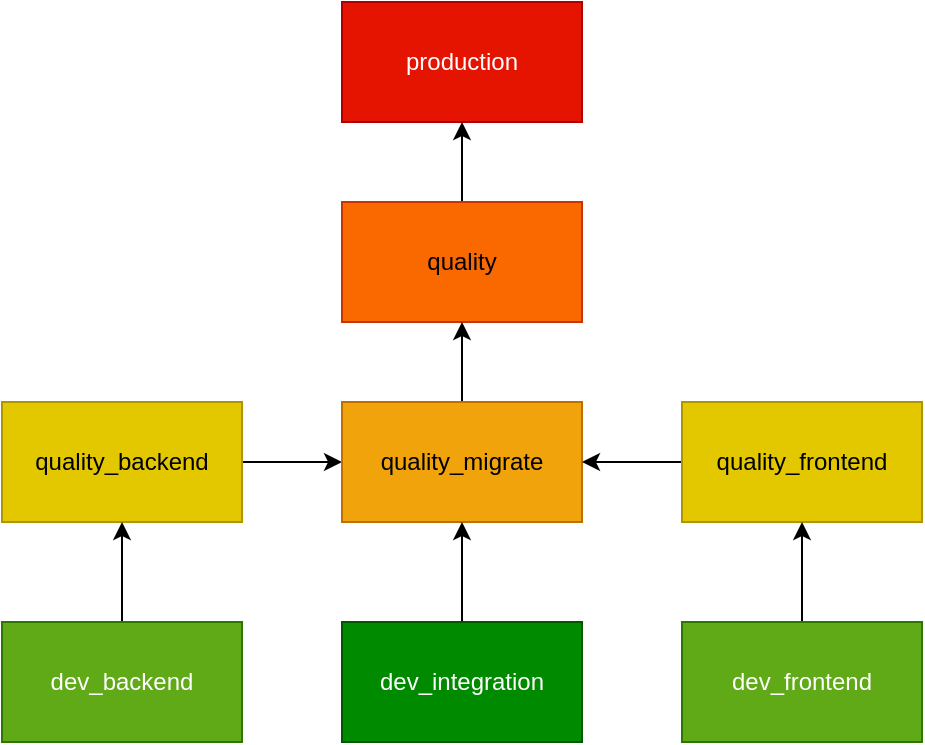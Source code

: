 <mxfile version="23.1.5" type="device" pages="3">
  <diagram name="GIT FLOW" id="JCLkhcMOEwZhy5IWKOIP">
    <mxGraphModel dx="1382" dy="843" grid="1" gridSize="10" guides="1" tooltips="1" connect="1" arrows="1" fold="1" page="1" pageScale="1" pageWidth="827" pageHeight="1169" math="0" shadow="0">
      <root>
        <mxCell id="0" />
        <mxCell id="1" parent="0" />
        <mxCell id="ZwgQJfewim0ANYU6VFGu-1" value="production" style="rounded=0;whiteSpace=wrap;html=1;fillColor=#e51400;fontColor=#ffffff;strokeColor=#B20000;" vertex="1" parent="1">
          <mxGeometry x="310" y="90" width="120" height="60" as="geometry" />
        </mxCell>
        <mxCell id="ZwgQJfewim0ANYU6VFGu-9" style="edgeStyle=orthogonalEdgeStyle;rounded=0;orthogonalLoop=1;jettySize=auto;html=1;" edge="1" parent="1" source="ZwgQJfewim0ANYU6VFGu-2" target="ZwgQJfewim0ANYU6VFGu-1">
          <mxGeometry relative="1" as="geometry" />
        </mxCell>
        <mxCell id="ZwgQJfewim0ANYU6VFGu-2" value="quality" style="rounded=0;whiteSpace=wrap;html=1;fillColor=#fa6800;fontColor=#000000;strokeColor=#C73500;" vertex="1" parent="1">
          <mxGeometry x="310" y="190" width="120" height="60" as="geometry" />
        </mxCell>
        <mxCell id="ZwgQJfewim0ANYU6VFGu-6" style="edgeStyle=orthogonalEdgeStyle;rounded=0;orthogonalLoop=1;jettySize=auto;html=1;" edge="1" parent="1" source="ZwgQJfewim0ANYU6VFGu-3" target="ZwgQJfewim0ANYU6VFGu-4">
          <mxGeometry relative="1" as="geometry" />
        </mxCell>
        <mxCell id="ZwgQJfewim0ANYU6VFGu-3" value="quality_backend" style="rounded=0;whiteSpace=wrap;html=1;fillColor=#e3c800;fontColor=#000000;strokeColor=#B09500;" vertex="1" parent="1">
          <mxGeometry x="140" y="290" width="120" height="60" as="geometry" />
        </mxCell>
        <mxCell id="ZwgQJfewim0ANYU6VFGu-8" style="edgeStyle=orthogonalEdgeStyle;rounded=0;orthogonalLoop=1;jettySize=auto;html=1;" edge="1" parent="1" source="ZwgQJfewim0ANYU6VFGu-4" target="ZwgQJfewim0ANYU6VFGu-2">
          <mxGeometry relative="1" as="geometry" />
        </mxCell>
        <mxCell id="ZwgQJfewim0ANYU6VFGu-4" value="quality_migrate" style="rounded=0;whiteSpace=wrap;html=1;fillColor=#f0a30a;fontColor=#000000;strokeColor=#BD7000;" vertex="1" parent="1">
          <mxGeometry x="310" y="290" width="120" height="60" as="geometry" />
        </mxCell>
        <mxCell id="ZwgQJfewim0ANYU6VFGu-7" style="edgeStyle=orthogonalEdgeStyle;rounded=0;orthogonalLoop=1;jettySize=auto;html=1;" edge="1" parent="1" source="ZwgQJfewim0ANYU6VFGu-5" target="ZwgQJfewim0ANYU6VFGu-4">
          <mxGeometry relative="1" as="geometry" />
        </mxCell>
        <mxCell id="ZwgQJfewim0ANYU6VFGu-5" value="quality_frontend" style="rounded=0;whiteSpace=wrap;html=1;fillColor=#e3c800;fontColor=#000000;strokeColor=#B09500;" vertex="1" parent="1">
          <mxGeometry x="480" y="290" width="120" height="60" as="geometry" />
        </mxCell>
        <mxCell id="ZwgQJfewim0ANYU6VFGu-13" style="edgeStyle=orthogonalEdgeStyle;rounded=0;orthogonalLoop=1;jettySize=auto;html=1;" edge="1" parent="1" source="ZwgQJfewim0ANYU6VFGu-10" target="ZwgQJfewim0ANYU6VFGu-3">
          <mxGeometry relative="1" as="geometry" />
        </mxCell>
        <mxCell id="ZwgQJfewim0ANYU6VFGu-10" value="dev_backend" style="rounded=0;whiteSpace=wrap;html=1;fillColor=#60a917;fontColor=#ffffff;strokeColor=#2D7600;" vertex="1" parent="1">
          <mxGeometry x="140" y="400" width="120" height="60" as="geometry" />
        </mxCell>
        <mxCell id="ZwgQJfewim0ANYU6VFGu-12" style="edgeStyle=orthogonalEdgeStyle;rounded=0;orthogonalLoop=1;jettySize=auto;html=1;" edge="1" parent="1" source="ZwgQJfewim0ANYU6VFGu-11" target="ZwgQJfewim0ANYU6VFGu-5">
          <mxGeometry relative="1" as="geometry" />
        </mxCell>
        <mxCell id="ZwgQJfewim0ANYU6VFGu-11" value="dev_frontend" style="rounded=0;whiteSpace=wrap;html=1;fillColor=#60a917;fontColor=#ffffff;strokeColor=#2D7600;" vertex="1" parent="1">
          <mxGeometry x="480" y="400" width="120" height="60" as="geometry" />
        </mxCell>
        <mxCell id="ZwgQJfewim0ANYU6VFGu-16" style="edgeStyle=orthogonalEdgeStyle;rounded=0;orthogonalLoop=1;jettySize=auto;html=1;" edge="1" parent="1" source="ZwgQJfewim0ANYU6VFGu-15" target="ZwgQJfewim0ANYU6VFGu-4">
          <mxGeometry relative="1" as="geometry" />
        </mxCell>
        <mxCell id="ZwgQJfewim0ANYU6VFGu-15" value="dev_integration" style="rounded=0;whiteSpace=wrap;html=1;fillColor=#008a00;fontColor=#ffffff;strokeColor=#005700;" vertex="1" parent="1">
          <mxGeometry x="310" y="400" width="120" height="60" as="geometry" />
        </mxCell>
      </root>
    </mxGraphModel>
  </diagram>
  <diagram id="rCUl8bvX6ox09RGgQYUZ" name="USE CASE">
    <mxGraphModel dx="1382" dy="843" grid="1" gridSize="10" guides="1" tooltips="1" connect="1" arrows="1" fold="1" page="1" pageScale="1" pageWidth="827" pageHeight="1169" math="0" shadow="0">
      <root>
        <mxCell id="0" />
        <mxCell id="1" parent="0" />
      </root>
    </mxGraphModel>
  </diagram>
  <diagram id="lNtb_-mja_UGA-n3_O0z" name="ER Diagram">
    <mxGraphModel dx="1382" dy="843" grid="1" gridSize="10" guides="1" tooltips="1" connect="1" arrows="1" fold="1" page="1" pageScale="1" pageWidth="827" pageHeight="1169" math="0" shadow="0">
      <root>
        <mxCell id="0" />
        <mxCell id="1" parent="0" />
      </root>
    </mxGraphModel>
  </diagram>
</mxfile>
